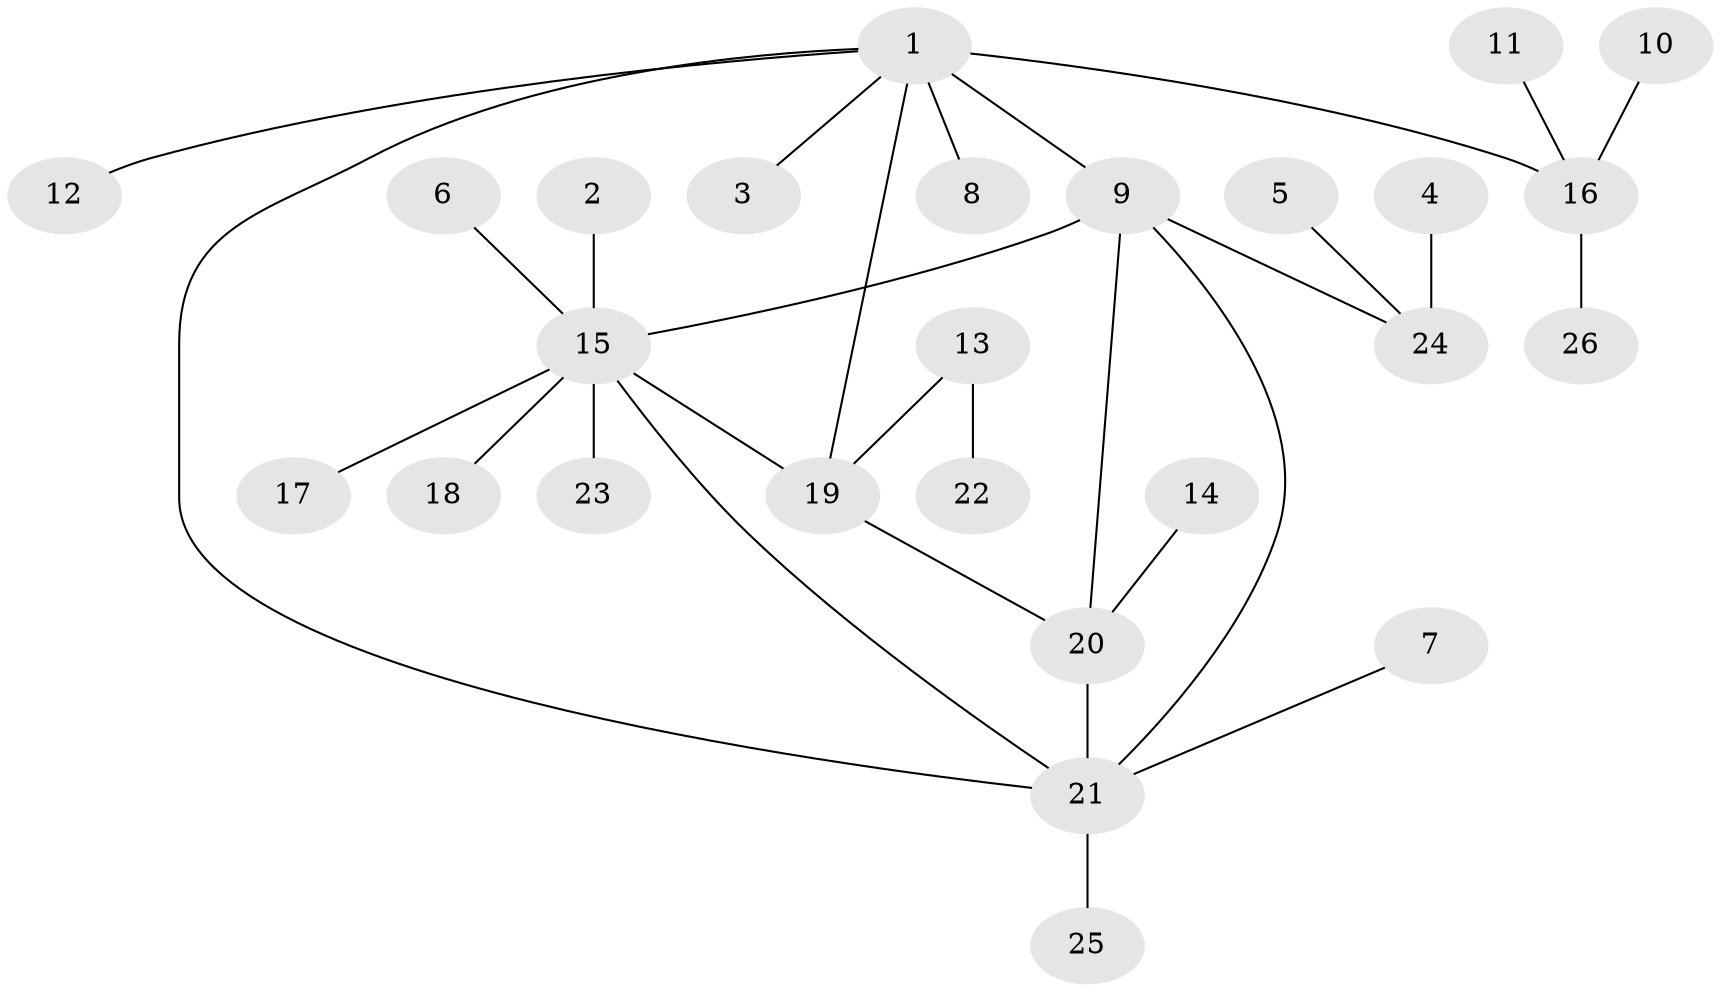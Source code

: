 // original degree distribution, {5: 0.058823529411764705, 4: 0.13725490196078433, 3: 0.09803921568627451, 6: 0.0392156862745098, 9: 0.0196078431372549, 1: 0.5686274509803921, 2: 0.0784313725490196}
// Generated by graph-tools (version 1.1) at 2025/26/03/09/25 03:26:43]
// undirected, 26 vertices, 30 edges
graph export_dot {
graph [start="1"]
  node [color=gray90,style=filled];
  1;
  2;
  3;
  4;
  5;
  6;
  7;
  8;
  9;
  10;
  11;
  12;
  13;
  14;
  15;
  16;
  17;
  18;
  19;
  20;
  21;
  22;
  23;
  24;
  25;
  26;
  1 -- 3 [weight=1.0];
  1 -- 8 [weight=1.0];
  1 -- 9 [weight=2.0];
  1 -- 12 [weight=1.0];
  1 -- 16 [weight=1.0];
  1 -- 19 [weight=1.0];
  1 -- 21 [weight=1.0];
  2 -- 15 [weight=1.0];
  4 -- 24 [weight=1.0];
  5 -- 24 [weight=1.0];
  6 -- 15 [weight=1.0];
  7 -- 21 [weight=1.0];
  9 -- 15 [weight=1.0];
  9 -- 20 [weight=1.0];
  9 -- 21 [weight=2.0];
  9 -- 24 [weight=1.0];
  10 -- 16 [weight=1.0];
  11 -- 16 [weight=1.0];
  13 -- 19 [weight=1.0];
  13 -- 22 [weight=1.0];
  14 -- 20 [weight=1.0];
  15 -- 17 [weight=1.0];
  15 -- 18 [weight=1.0];
  15 -- 19 [weight=1.0];
  15 -- 21 [weight=2.0];
  15 -- 23 [weight=1.0];
  16 -- 26 [weight=1.0];
  19 -- 20 [weight=1.0];
  20 -- 21 [weight=1.0];
  21 -- 25 [weight=1.0];
}
